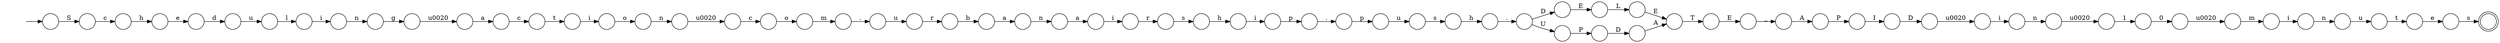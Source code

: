 digraph Automaton {
  rankdir = LR;
  0 [shape=circle,label=""];
  0 -> 59 [label="o"]
  1 [shape=circle,label=""];
  1 -> 54 [label="i"]
  2 [shape=circle,label=""];
  2 -> 20 [label="c"]
  3 [shape=circle,label=""];
  3 -> 7 [label="u"]
  4 [shape=circle,label=""];
  4 -> 5 [label="r"]
  5 [shape=circle,label=""];
  5 -> 47 [label="b"]
  6 [shape=circle,label=""];
  6 -> 49 [label="n"]
  7 [shape=circle,label=""];
  7 -> 38 [label="s"]
  8 [shape=circle,label=""];
  8 -> 31 [label="D"]
  9 [shape=circle,label=""];
  9 -> 61 [label="s"]
  10 [shape=circle,label=""];
  10 -> 39 [label="E"]
  11 [shape=circle,label=""];
  11 -> 34 [label="e"]
  12 [shape=circle,label=""];
  12 -> 1 [label="m"]
  13 [shape=circle,label=""];
  13 -> 19 [label="A"]
  14 [shape=circle,label=""];
  14 -> 26 [label="E"]
  15 [shape=circle,label=""];
  15 -> 11 [label="h"]
  16 [shape=circle,label=""];
  16 -> 13 [label="_"]
  17 [shape=circle,label=""];
  17 -> 3 [label="p"]
  18 [shape=circle,label=""];
  initial [shape=plaintext,label=""];
  initial -> 18
  18 -> 41 [label="S"]
  19 [shape=circle,label=""];
  19 -> 56 [label="P"]
  20 [shape=circle,label=""];
  20 -> 36 [label="t"]
  21 [shape=circle,label=""];
  21 -> 27 [label="i"]
  22 [shape=circle,label=""];
  22 -> 62 [label="h"]
  23 [shape=circle,label=""];
  23 -> 2 [label="a"]
  24 [shape=circle,label=""];
  24 -> 29 [label="\u0020"]
  25 [shape=circle,label=""];
  25 -> 58 [label="1"]
  26 [shape=circle,label=""];
  26 -> 10 [label="L"]
  27 [shape=circle,label=""];
  27 -> 60 [label="r"]
  28 [shape=circle,label=""];
  28 -> 17 [label="."]
  29 [shape=circle,label=""];
  29 -> 63 [label="c"]
  30 [shape=circle,label=""];
  30 -> 33 [label="m"]
  31 [shape=circle,label=""];
  31 -> 39 [label="A"]
  32 [shape=circle,label=""];
  32 -> 9 [label="e"]
  33 [shape=circle,label=""];
  33 -> 52 [label="."]
  34 [shape=circle,label=""];
  34 -> 66 [label="d"]
  35 [shape=circle,label=""];
  35 -> 40 [label="u"]
  36 [shape=circle,label=""];
  36 -> 0 [label="i"]
  37 [shape=circle,label=""];
  37 -> 44 [label="n"]
  38 [shape=circle,label=""];
  38 -> 46 [label="h"]
  39 [shape=circle,label=""];
  39 -> 53 [label="T"]
  40 [shape=circle,label=""];
  40 -> 32 [label="t"]
  41 [shape=circle,label=""];
  41 -> 15 [label="c"]
  42 [shape=circle,label=""];
  42 -> 51 [label="n"]
  43 [shape=circle,label=""];
  43 -> 12 [label="\u0020"]
  44 [shape=circle,label=""];
  44 -> 25 [label="\u0020"]
  45 [shape=circle,label=""];
  45 -> 23 [label="\u0020"]
  46 [shape=circle,label=""];
  46 -> 48 [label="."]
  47 [shape=circle,label=""];
  47 -> 6 [label="a"]
  48 [shape=circle,label=""];
  48 -> 67 [label="U"]
  48 -> 14 [label="D"]
  49 [shape=circle,label=""];
  49 -> 21 [label="a"]
  50 [shape=circle,label=""];
  50 -> 37 [label="i"]
  51 [shape=circle,label=""];
  51 -> 45 [label="g"]
  52 [shape=circle,label=""];
  52 -> 4 [label="u"]
  53 [shape=circle,label=""];
  53 -> 16 [label="E"]
  54 [shape=circle,label=""];
  54 -> 35 [label="n"]
  55 [shape=circle,label=""];
  55 -> 64 [label="l"]
  56 [shape=circle,label=""];
  56 -> 57 [label="I"]
  57 [shape=circle,label=""];
  57 -> 68 [label="D"]
  58 [shape=circle,label=""];
  58 -> 43 [label="0"]
  59 [shape=circle,label=""];
  59 -> 24 [label="n"]
  60 [shape=circle,label=""];
  60 -> 22 [label="s"]
  61 [shape=doublecircle,label=""];
  62 [shape=circle,label=""];
  62 -> 65 [label="i"]
  63 [shape=circle,label=""];
  63 -> 30 [label="o"]
  64 [shape=circle,label=""];
  64 -> 42 [label="i"]
  65 [shape=circle,label=""];
  65 -> 28 [label="p"]
  66 [shape=circle,label=""];
  66 -> 55 [label="u"]
  67 [shape=circle,label=""];
  67 -> 8 [label="P"]
  68 [shape=circle,label=""];
  68 -> 50 [label="\u0020"]
}
